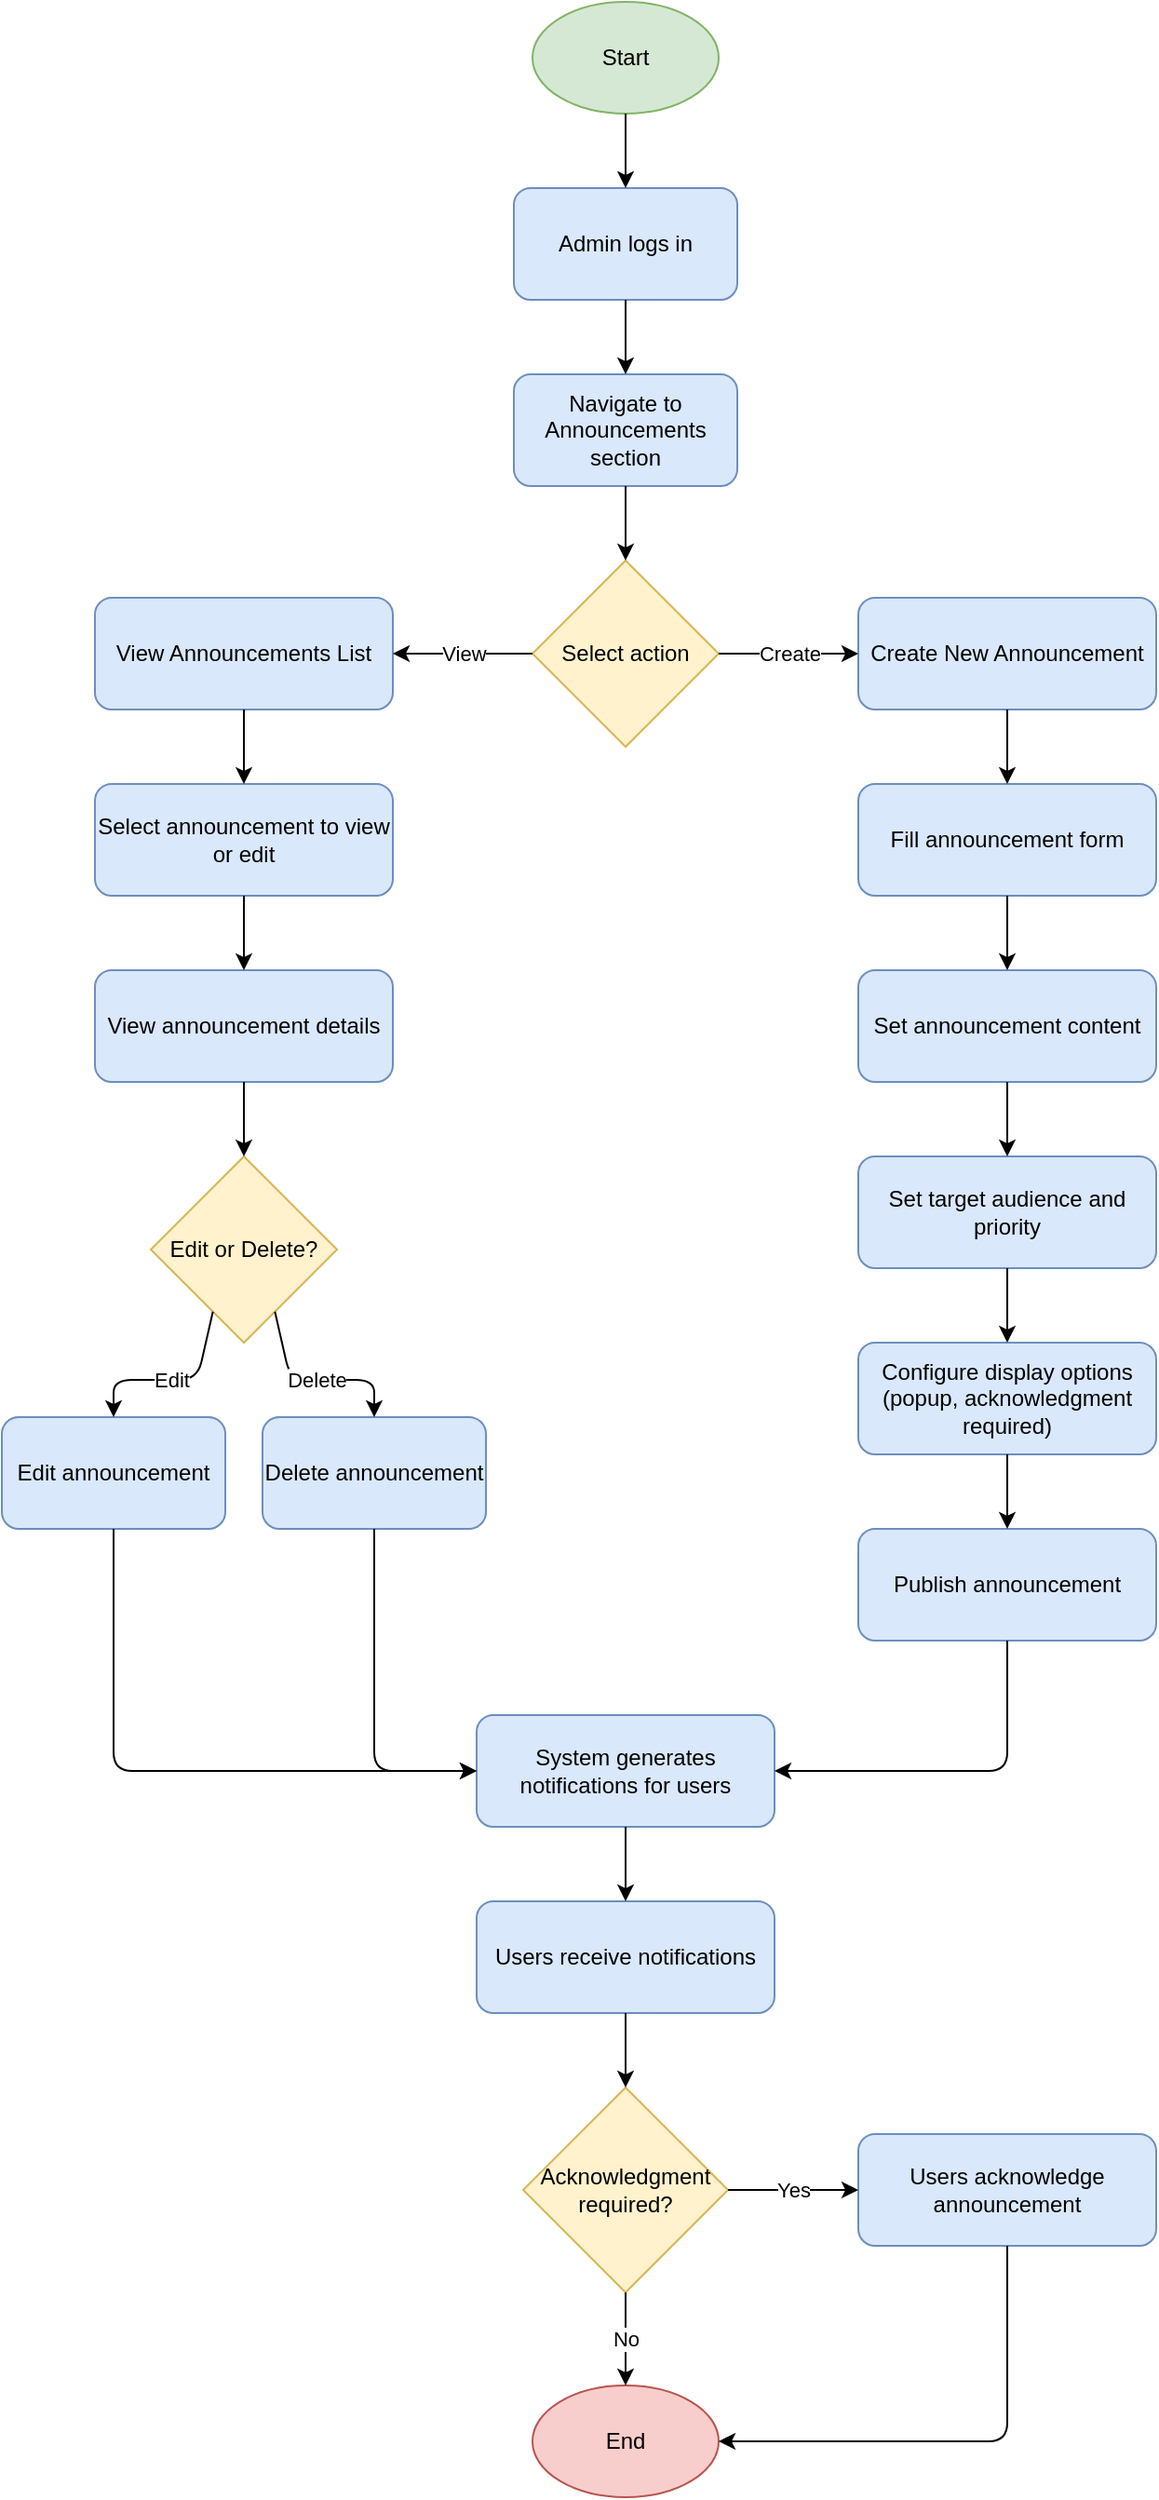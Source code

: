 <?xml version="1.0" encoding="UTF-8"?>
<mxfile version="21.1.1">
  <diagram id="announcements-notifications-flowchart" name="Announcements and Notifications Process">
    <mxGraphModel dx="1200" dy="800" grid="1" gridSize="10" guides="1" tooltips="1" connect="1" arrows="1" fold="1" page="1" pageScale="1" pageWidth="850" pageHeight="1100">
      <root>
        <mxCell id="0"/>
        <mxCell id="1" parent="0"/>
        
        <!-- Start Node -->
        <mxCell id="2" value="Start" style="ellipse;whiteSpace=wrap;html=1;fillColor=#d5e8d4;strokeColor=#82b366;" vertex="1" parent="1">
          <mxGeometry x="375" y="20" width="100" height="60" as="geometry"/>
        </mxCell>
        
        <!-- Admin Login -->
        <mxCell id="3" value="Admin logs in" style="rounded=1;whiteSpace=wrap;html=1;fillColor=#dae8fc;strokeColor=#6c8ebf;" vertex="1" parent="1">
          <mxGeometry x="365" y="120" width="120" height="60" as="geometry"/>
        </mxCell>
        
        <!-- Navigate to Announcements -->
        <mxCell id="4" value="Navigate to Announcements section" style="rounded=1;whiteSpace=wrap;html=1;fillColor=#dae8fc;strokeColor=#6c8ebf;" vertex="1" parent="1">
          <mxGeometry x="365" y="220" width="120" height="60" as="geometry"/>
        </mxCell>
        
        <!-- Action Selection -->
        <mxCell id="5" value="Select action" style="rhombus;whiteSpace=wrap;html=1;fillColor=#fff2cc;strokeColor=#d6b656;" vertex="1" parent="1">
          <mxGeometry x="375" y="320" width="100" height="100" as="geometry"/>
        </mxCell>
        
        <!-- View Announcements -->
        <mxCell id="6" value="View Announcements List" style="rounded=1;whiteSpace=wrap;html=1;fillColor=#dae8fc;strokeColor=#6c8ebf;" vertex="1" parent="1">
          <mxGeometry x="140" y="340" width="160" height="60" as="geometry"/>
        </mxCell>
        
        <!-- Create Announcement -->
        <mxCell id="7" value="Create New Announcement" style="rounded=1;whiteSpace=wrap;html=1;fillColor=#dae8fc;strokeColor=#6c8ebf;" vertex="1" parent="1">
          <mxGeometry x="550" y="340" width="160" height="60" as="geometry"/>
        </mxCell>
        
        <!-- Fill Form -->
        <mxCell id="8" value="Fill announcement form" style="rounded=1;whiteSpace=wrap;html=1;fillColor=#dae8fc;strokeColor=#6c8ebf;" vertex="1" parent="1">
          <mxGeometry x="550" y="440" width="160" height="60" as="geometry"/>
        </mxCell>
        
        <!-- Select Announcement -->
        <mxCell id="9" value="Select announcement to view or edit" style="rounded=1;whiteSpace=wrap;html=1;fillColor=#dae8fc;strokeColor=#6c8ebf;" vertex="1" parent="1">
          <mxGeometry x="140" y="440" width="160" height="60" as="geometry"/>
        </mxCell>
        
        <!-- Set Content -->
        <mxCell id="10" value="Set announcement content" style="rounded=1;whiteSpace=wrap;html=1;fillColor=#dae8fc;strokeColor=#6c8ebf;" vertex="1" parent="1">
          <mxGeometry x="550" y="540" width="160" height="60" as="geometry"/>
        </mxCell>
        
        <!-- View Details -->
        <mxCell id="11" value="View announcement details" style="rounded=1;whiteSpace=wrap;html=1;fillColor=#dae8fc;strokeColor=#6c8ebf;" vertex="1" parent="1">
          <mxGeometry x="140" y="540" width="160" height="60" as="geometry"/>
        </mxCell>
        
        <!-- Set Target Audience -->
        <mxCell id="12" value="Set target audience and priority" style="rounded=1;whiteSpace=wrap;html=1;fillColor=#dae8fc;strokeColor=#6c8ebf;" vertex="1" parent="1">
          <mxGeometry x="550" y="640" width="160" height="60" as="geometry"/>
        </mxCell>
        
        <!-- Action Selection -->
        <mxCell id="13" value="Edit or Delete?" style="rhombus;whiteSpace=wrap;html=1;fillColor=#fff2cc;strokeColor=#d6b656;" vertex="1" parent="1">
          <mxGeometry x="170" y="640" width="100" height="100" as="geometry"/>
        </mxCell>
        
        <!-- Configure Options -->
        <mxCell id="14" value="Configure display options (popup, acknowledgment required)" style="rounded=1;whiteSpace=wrap;html=1;fillColor=#dae8fc;strokeColor=#6c8ebf;" vertex="1" parent="1">
          <mxGeometry x="550" y="740" width="160" height="60" as="geometry"/>
        </mxCell>
        
        <!-- Edit Announcement -->
        <mxCell id="15" value="Edit announcement" style="rounded=1;whiteSpace=wrap;html=1;fillColor=#dae8fc;strokeColor=#6c8ebf;" vertex="1" parent="1">
          <mxGeometry x="90" y="780" width="120" height="60" as="geometry"/>
        </mxCell>
        
        <!-- Delete Announcement -->
        <mxCell id="16" value="Delete announcement" style="rounded=1;whiteSpace=wrap;html=1;fillColor=#dae8fc;strokeColor=#6c8ebf;" vertex="1" parent="1">
          <mxGeometry x="230" y="780" width="120" height="60" as="geometry"/>
        </mxCell>
        
        <!-- Publish Announcement -->
        <mxCell id="17" value="Publish announcement" style="rounded=1;whiteSpace=wrap;html=1;fillColor=#dae8fc;strokeColor=#6c8ebf;" vertex="1" parent="1">
          <mxGeometry x="550" y="840" width="160" height="60" as="geometry"/>
        </mxCell>
        
        <!-- System Generates Notifications -->
        <mxCell id="18" value="System generates notifications for users" style="rounded=1;whiteSpace=wrap;html=1;fillColor=#dae8fc;strokeColor=#6c8ebf;" vertex="1" parent="1">
          <mxGeometry x="345" y="940" width="160" height="60" as="geometry"/>
        </mxCell>
        
        <!-- User Notification Flow -->
        <mxCell id="19" value="Users receive notifications" style="rounded=1;whiteSpace=wrap;html=1;fillColor=#dae8fc;strokeColor=#6c8ebf;" vertex="1" parent="1">
          <mxGeometry x="345" y="1040" width="160" height="60" as="geometry"/>
        </mxCell>
        
        <!-- Acknowledgment Required? -->
        <mxCell id="20" value="Acknowledgment required?" style="rhombus;whiteSpace=wrap;html=1;fillColor=#fff2cc;strokeColor=#d6b656;" vertex="1" parent="1">
          <mxGeometry x="370" y="1140" width="110" height="110" as="geometry"/>
        </mxCell>
        
        <!-- Users Acknowledge -->
        <mxCell id="21" value="Users acknowledge announcement" style="rounded=1;whiteSpace=wrap;html=1;fillColor=#dae8fc;strokeColor=#6c8ebf;" vertex="1" parent="1">
          <mxGeometry x="550" y="1165" width="160" height="60" as="geometry"/>
        </mxCell>
        
        <!-- End Node -->
        <mxCell id="22" value="End" style="ellipse;whiteSpace=wrap;html=1;fillColor=#f8cecc;strokeColor=#b85450;" vertex="1" parent="1">
          <mxGeometry x="375" y="1300" width="100" height="60" as="geometry"/>
        </mxCell>
        
        <!-- Connections -->
        <mxCell id="23" value="" style="endArrow=classic;html=1;exitX=0.5;exitY=1;exitDx=0;exitDy=0;entryX=0.5;entryY=0;entryDx=0;entryDy=0;" edge="1" parent="1" source="2" target="3">
          <mxGeometry width="50" height="50" relative="1" as="geometry">
            <mxPoint x="400" y="430" as="sourcePoint"/>
            <mxPoint x="450" y="380" as="targetPoint"/>
          </mxGeometry>
        </mxCell>
        
        <mxCell id="24" value="" style="endArrow=classic;html=1;exitX=0.5;exitY=1;exitDx=0;exitDy=0;entryX=0.5;entryY=0;entryDx=0;entryDy=0;" edge="1" parent="1" source="3" target="4">
          <mxGeometry width="50" height="50" relative="1" as="geometry">
            <mxPoint x="400" y="430" as="sourcePoint"/>
            <mxPoint x="450" y="380" as="targetPoint"/>
          </mxGeometry>
        </mxCell>
        
        <mxCell id="25" value="" style="endArrow=classic;html=1;exitX=0.5;exitY=1;exitDx=0;exitDy=0;entryX=0.5;entryY=0;entryDx=0;entryDy=0;" edge="1" parent="1" source="4" target="5">
          <mxGeometry width="50" height="50" relative="1" as="geometry">
            <mxPoint x="400" y="430" as="sourcePoint"/>
            <mxPoint x="450" y="380" as="targetPoint"/>
          </mxGeometry>
        </mxCell>
        
        <mxCell id="26" value="View" style="endArrow=classic;html=1;exitX=0;exitY=0.5;exitDx=0;exitDy=0;entryX=1;entryY=0.5;entryDx=0;entryDy=0;" edge="1" parent="1" source="5" target="6">
          <mxGeometry width="50" height="50" relative="1" as="geometry">
            <mxPoint x="400" y="430" as="sourcePoint"/>
            <mxPoint x="450" y="380" as="targetPoint"/>
          </mxGeometry>
        </mxCell>
        
        <mxCell id="27" value="Create" style="endArrow=classic;html=1;exitX=1;exitY=0.5;exitDx=0;exitDy=0;entryX=0;entryY=0.5;entryDx=0;entryDy=0;" edge="1" parent="1" source="5" target="7">
          <mxGeometry width="50" height="50" relative="1" as="geometry">
            <mxPoint x="400" y="430" as="sourcePoint"/>
            <mxPoint x="450" y="380" as="targetPoint"/>
          </mxGeometry>
        </mxCell>
        
        <mxCell id="28" value="" style="endArrow=classic;html=1;exitX=0.5;exitY=1;exitDx=0;exitDy=0;entryX=0.5;entryY=0;entryDx=0;entryDy=0;" edge="1" parent="1" source="6" target="9">
          <mxGeometry width="50" height="50" relative="1" as="geometry">
            <mxPoint x="400" y="430" as="sourcePoint"/>
            <mxPoint x="450" y="380" as="targetPoint"/>
          </mxGeometry>
        </mxCell>
        
        <mxCell id="29" value="" style="endArrow=classic;html=1;exitX=0.5;exitY=1;exitDx=0;exitDy=0;entryX=0.5;entryY=0;entryDx=0;entryDy=0;" edge="1" parent="1" source="7" target="8">
          <mxGeometry width="50" height="50" relative="1" as="geometry">
            <mxPoint x="400" y="430" as="sourcePoint"/>
            <mxPoint x="450" y="380" as="targetPoint"/>
          </mxGeometry>
        </mxCell>
        
        <mxCell id="30" value="" style="endArrow=classic;html=1;exitX=0.5;exitY=1;exitDx=0;exitDy=0;entryX=0.5;entryY=0;entryDx=0;entryDy=0;" edge="1" parent="1" source="9" target="11">
          <mxGeometry width="50" height="50" relative="1" as="geometry">
            <mxPoint x="400" y="530" as="sourcePoint"/>
            <mxPoint x="450" y="480" as="targetPoint"/>
          </mxGeometry>
        </mxCell>
        
        <mxCell id="31" value="" style="endArrow=classic;html=1;exitX=0.5;exitY=1;exitDx=0;exitDy=0;entryX=0.5;entryY=0;entryDx=0;entryDy=0;" edge="1" parent="1" source="8" target="10">
          <mxGeometry width="50" height="50" relative="1" as="geometry">
            <mxPoint x="400" y="530" as="sourcePoint"/>
            <mxPoint x="450" y="480" as="targetPoint"/>
          </mxGeometry>
        </mxCell>
        
        <mxCell id="32" value="" style="endArrow=classic;html=1;exitX=0.5;exitY=1;exitDx=0;exitDy=0;entryX=0.5;entryY=0;entryDx=0;entryDy=0;" edge="1" parent="1" source="11" target="13">
          <mxGeometry width="50" height="50" relative="1" as="geometry">
            <mxPoint x="400" y="530" as="sourcePoint"/>
            <mxPoint x="450" y="480" as="targetPoint"/>
          </mxGeometry>
        </mxCell>
        
        <mxCell id="33" value="" style="endArrow=classic;html=1;exitX=0.5;exitY=1;exitDx=0;exitDy=0;entryX=0.5;entryY=0;entryDx=0;entryDy=0;" edge="1" parent="1" source="10" target="12">
          <mxGeometry width="50" height="50" relative="1" as="geometry">
            <mxPoint x="400" y="530" as="sourcePoint"/>
            <mxPoint x="450" y="480" as="targetPoint"/>
          </mxGeometry>
        </mxCell>
        
        <mxCell id="34" value="" style="endArrow=classic;html=1;exitX=0.5;exitY=1;exitDx=0;exitDy=0;entryX=0.5;entryY=0;entryDx=0;entryDy=0;" edge="1" parent="1" source="12" target="14">
          <mxGeometry width="50" height="50" relative="1" as="geometry">
            <mxPoint x="400" y="630" as="sourcePoint"/>
            <mxPoint x="450" y="580" as="targetPoint"/>
          </mxGeometry>
        </mxCell>
        
        <mxCell id="35" value="Edit" style="endArrow=classic;html=1;exitX=0.25;exitY=1;exitDx=0;exitDy=0;entryX=0.5;entryY=0;entryDx=0;entryDy=0;" edge="1" parent="1" source="13" target="15">
          <mxGeometry width="50" height="50" relative="1" as="geometry">
            <mxPoint x="400" y="630" as="sourcePoint"/>
            <mxPoint x="450" y="580" as="targetPoint"/>
            <Array as="points">
              <mxPoint x="195" y="760"/>
              <mxPoint x="150" y="760"/>
            </Array>
          </mxGeometry>
        </mxCell>
        
        <mxCell id="36" value="Delete" style="endArrow=classic;html=1;exitX=0.75;exitY=1;exitDx=0;exitDy=0;entryX=0.5;entryY=0;entryDx=0;entryDy=0;" edge="1" parent="1" source="13" target="16">
          <mxGeometry width="50" height="50" relative="1" as="geometry">
            <mxPoint x="400" y="630" as="sourcePoint"/>
            <mxPoint x="450" y="580" as="targetPoint"/>
            <Array as="points">
              <mxPoint x="245" y="760"/>
              <mxPoint x="290" y="760"/>
            </Array>
          </mxGeometry>
        </mxCell>
        
        <mxCell id="37" value="" style="endArrow=classic;html=1;exitX=0.5;exitY=1;exitDx=0;exitDy=0;entryX=0.5;entryY=0;entryDx=0;entryDy=0;" edge="1" parent="1" source="14" target="17">
          <mxGeometry width="50" height="50" relative="1" as="geometry">
            <mxPoint x="400" y="730" as="sourcePoint"/>
            <mxPoint x="450" y="680" as="targetPoint"/>
          </mxGeometry>
        </mxCell>
        
        <mxCell id="38" value="" style="endArrow=classic;html=1;exitX=0.5;exitY=1;exitDx=0;exitDy=0;entryX=1;entryY=0.5;entryDx=0;entryDy=0;" edge="1" parent="1" source="17" target="18">
          <mxGeometry width="50" height="50" relative="1" as="geometry">
            <mxPoint x="400" y="730" as="sourcePoint"/>
            <mxPoint x="450" y="680" as="targetPoint"/>
            <Array as="points">
              <mxPoint x="630" y="970"/>
            </Array>
          </mxGeometry>
        </mxCell>
        
        <mxCell id="39" value="" style="endArrow=classic;html=1;exitX=0.5;exitY=1;exitDx=0;exitDy=0;entryX=0;entryY=0.5;entryDx=0;entryDy=0;" edge="1" parent="1" source="16" target="18">
          <mxGeometry width="50" height="50" relative="1" as="geometry">
            <mxPoint x="400" y="730" as="sourcePoint"/>
            <mxPoint x="450" y="680" as="targetPoint"/>
            <Array as="points">
              <mxPoint x="290" y="880"/>
              <mxPoint x="290" y="970"/>
            </Array>
          </mxGeometry>
        </mxCell>
        
        <mxCell id="40" value="" style="endArrow=classic;html=1;exitX=0.5;exitY=1;exitDx=0;exitDy=0;entryX=0;entryY=0.5;entryDx=0;entryDy=0;" edge="1" parent="1" source="15" target="18">
          <mxGeometry width="50" height="50" relative="1" as="geometry">
            <mxPoint x="400" y="830" as="sourcePoint"/>
            <mxPoint x="450" y="780" as="targetPoint"/>
            <Array as="points">
              <mxPoint x="150" y="880"/>
              <mxPoint x="150" y="970"/>
            </Array>
          </mxGeometry>
        </mxCell>
        
        <mxCell id="41" value="" style="endArrow=classic;html=1;exitX=0.5;exitY=1;exitDx=0;exitDy=0;entryX=0.5;entryY=0;entryDx=0;entryDy=0;" edge="1" parent="1" source="18" target="19">
          <mxGeometry width="50" height="50" relative="1" as="geometry">
            <mxPoint x="400" y="830" as="sourcePoint"/>
            <mxPoint x="450" y="780" as="targetPoint"/>
          </mxGeometry>
        </mxCell>
        
        <mxCell id="42" value="" style="endArrow=classic;html=1;exitX=0.5;exitY=1;exitDx=0;exitDy=0;entryX=0.5;entryY=0;entryDx=0;entryDy=0;" edge="1" parent="1" source="19" target="20">
          <mxGeometry width="50" height="50" relative="1" as="geometry">
            <mxPoint x="400" y="930" as="sourcePoint"/>
            <mxPoint x="450" y="880" as="targetPoint"/>
          </mxGeometry>
        </mxCell>
        
        <mxCell id="43" value="Yes" style="endArrow=classic;html=1;exitX=1;exitY=0.5;exitDx=0;exitDy=0;entryX=0;entryY=0.5;entryDx=0;entryDy=0;" edge="1" parent="1" source="20" target="21">
          <mxGeometry width="50" height="50" relative="1" as="geometry">
            <mxPoint x="400" y="930" as="sourcePoint"/>
            <mxPoint x="450" y="880" as="targetPoint"/>
          </mxGeometry>
        </mxCell>
        
        <mxCell id="44" value="No" style="endArrow=classic;html=1;exitX=0.5;exitY=1;exitDx=0;exitDy=0;entryX=0.5;entryY=0;entryDx=0;entryDy=0;" edge="1" parent="1" source="20" target="22">
          <mxGeometry width="50" height="50" relative="1" as="geometry">
            <mxPoint x="400" y="930" as="sourcePoint"/>
            <mxPoint x="450" y="880" as="targetPoint"/>
          </mxGeometry>
        </mxCell>
        
        <mxCell id="45" value="" style="endArrow=classic;html=1;exitX=0.5;exitY=1;exitDx=0;exitDy=0;entryX=1;entryY=0.5;entryDx=0;entryDy=0;" edge="1" parent="1" source="21" target="22">
          <mxGeometry width="50" height="50" relative="1" as="geometry">
            <mxPoint x="400" y="1030" as="sourcePoint"/>
            <mxPoint x="450" y="980" as="targetPoint"/>
            <Array as="points">
              <mxPoint x="630" y="1330"/>
            </Array>
          </mxGeometry>
        </mxCell>
      </root>
    </mxGraphModel>
  </diagram>
</mxfile> 
